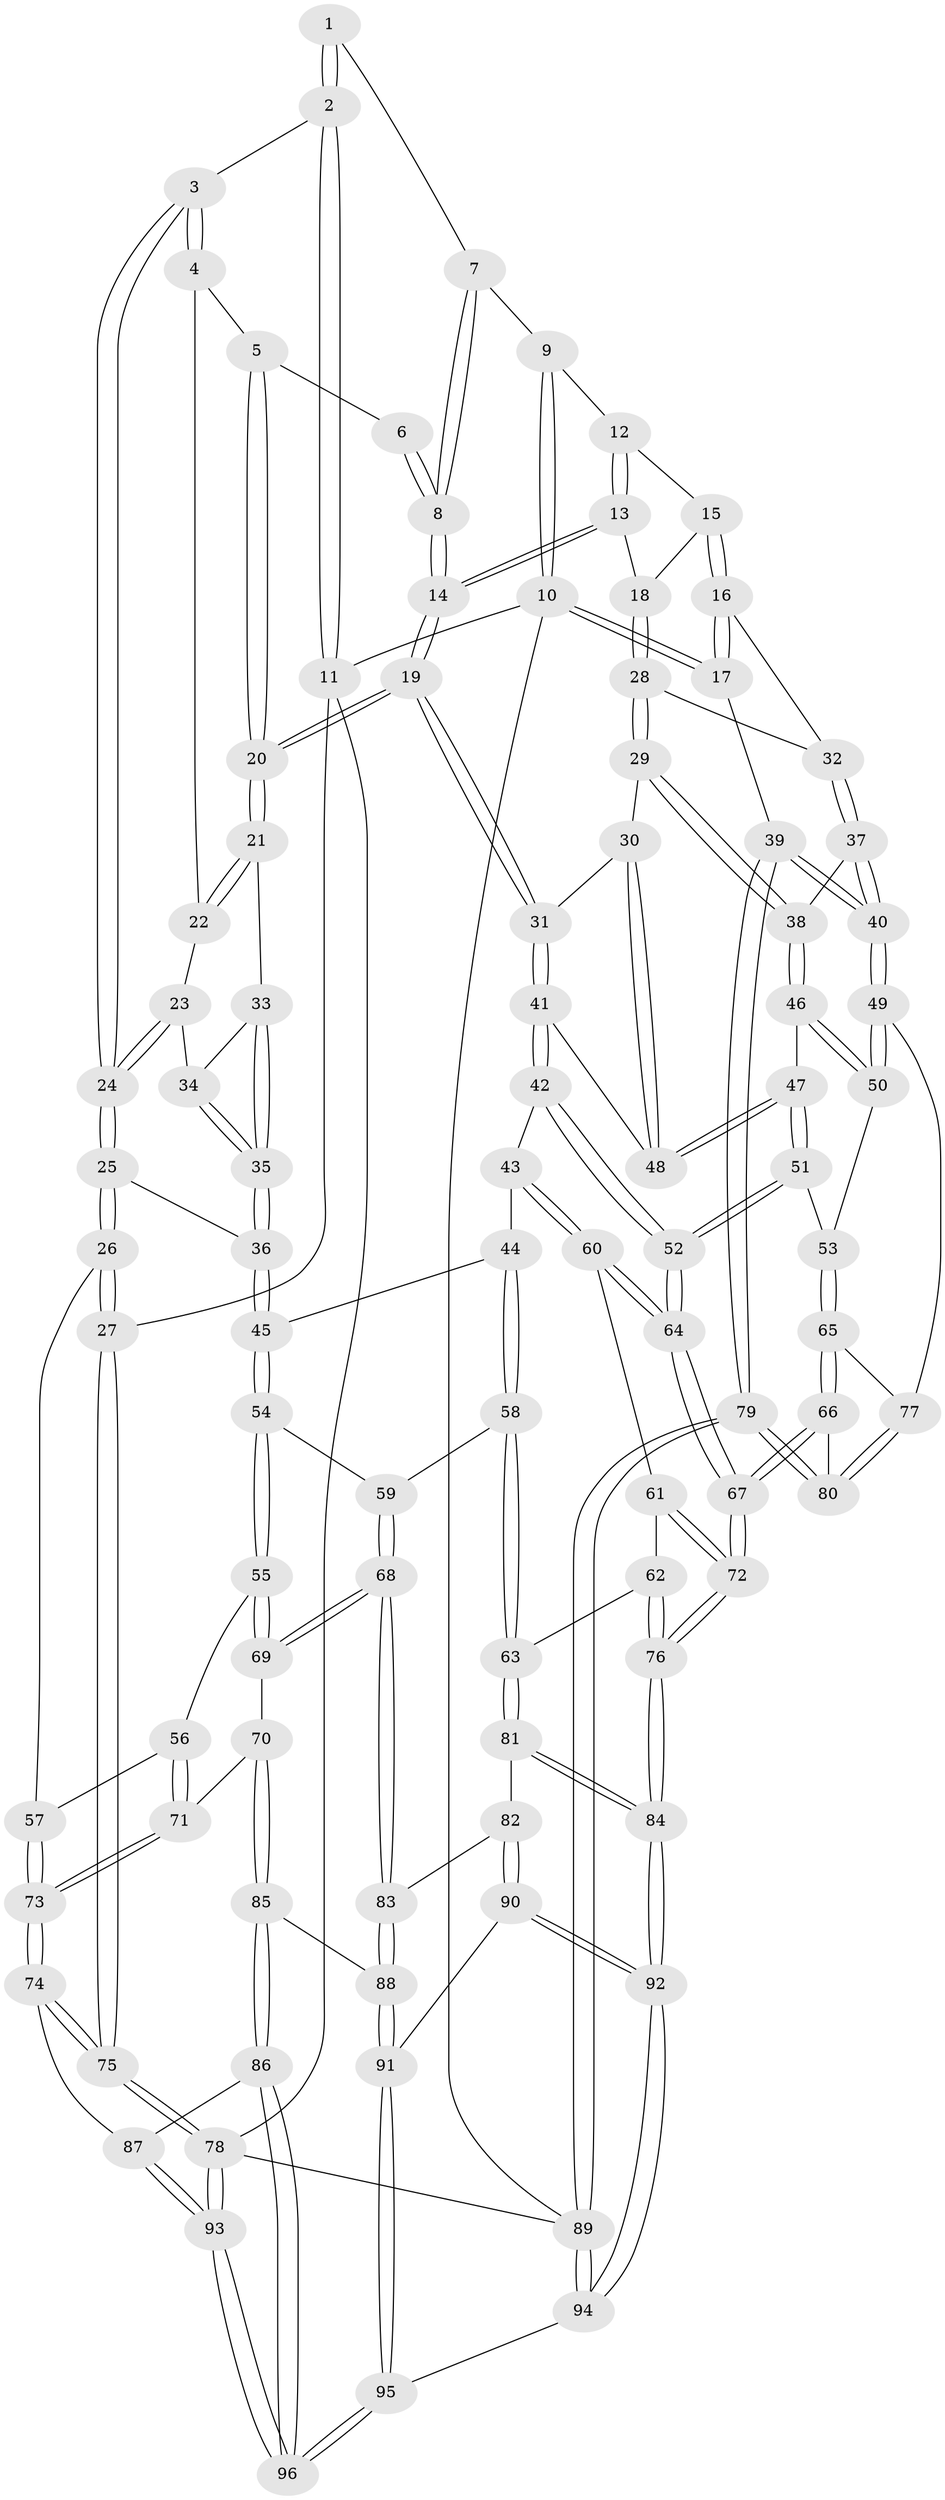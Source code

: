 // Generated by graph-tools (version 1.1) at 2025/51/03/09/25 03:51:10]
// undirected, 96 vertices, 237 edges
graph export_dot {
graph [start="1"]
  node [color=gray90,style=filled];
  1 [pos="+0.4990921752260576+0"];
  2 [pos="+0.07141471568209601+0"];
  3 [pos="+0.2770912856211179+0.12871582249604674"];
  4 [pos="+0.32368454734116703+0.13596995540892942"];
  5 [pos="+0.4324473223129342+0.12310590839025265"];
  6 [pos="+0.48018873042615773+0"];
  7 [pos="+0.7367103425173499+0"];
  8 [pos="+0.5867708687066224+0.1762881024778773"];
  9 [pos="+0.773425955488607+0"];
  10 [pos="+1+0"];
  11 [pos="+0+0"];
  12 [pos="+0.7855340891009432+0"];
  13 [pos="+0.6946518960218073+0.18751707375149906"];
  14 [pos="+0.5774374117398972+0.23117278168544086"];
  15 [pos="+0.8405721529765386+0.022833770338566605"];
  16 [pos="+1+0.19481201035203713"];
  17 [pos="+1+0.22813438000937736"];
  18 [pos="+0.8193118138520592+0.2064060905575225"];
  19 [pos="+0.5677808209609336+0.24538408190172173"];
  20 [pos="+0.5420731821850356+0.24255492528808104"];
  21 [pos="+0.5314321768628429+0.24755417340192454"];
  22 [pos="+0.3840339465484751+0.22506467775558991"];
  23 [pos="+0.3535160401910557+0.28698818797580156"];
  24 [pos="+0.23273682849719177+0.25786108090934684"];
  25 [pos="+0.21848422498352363+0.2727484925264195"];
  26 [pos="+0.0011177143706524273+0.3961176295079704"];
  27 [pos="+0+0.37548005699361076"];
  28 [pos="+0.8328474890233574+0.23965643836972134"];
  29 [pos="+0.7994274738523476+0.29969497014471924"];
  30 [pos="+0.789486711783513+0.3058946971950606"];
  31 [pos="+0.6195418386819842+0.3376691865941872"];
  32 [pos="+0.8955838764971922+0.24847403503344034"];
  33 [pos="+0.5045691636147165+0.26688309291155093"];
  34 [pos="+0.3632262199127088+0.2942625399670607"];
  35 [pos="+0.38839576792377717+0.428827690468529"];
  36 [pos="+0.3843955440453992+0.4440288902209314"];
  37 [pos="+0.9241096909202601+0.3249526902335618"];
  38 [pos="+0.870652032365861+0.38421454034218316"];
  39 [pos="+1+0.502747342410161"];
  40 [pos="+1+0.5029994695704928"];
  41 [pos="+0.616767471325009+0.3917974315446083"];
  42 [pos="+0.6057891220266333+0.41459534561606787"];
  43 [pos="+0.5659737334020056+0.4595453448874749"];
  44 [pos="+0.49451628908881634+0.47214530301325475"];
  45 [pos="+0.3848439432246719+0.45190818977369307"];
  46 [pos="+0.8878176668022717+0.4369200996944044"];
  47 [pos="+0.7820364057800189+0.45935208586745746"];
  48 [pos="+0.7805443948695904+0.4576424894992019"];
  49 [pos="+1+0.5181872348076999"];
  50 [pos="+1+0.5140696081011809"];
  51 [pos="+0.7700123698602891+0.5427525531285253"];
  52 [pos="+0.7409120129561199+0.5741448370614608"];
  53 [pos="+0.8529545594307323+0.5524250031334249"];
  54 [pos="+0.3146780562230232+0.5227322308595826"];
  55 [pos="+0.2999255961160741+0.5256577311478088"];
  56 [pos="+0.09577431625734513+0.4611360500602104"];
  57 [pos="+0.004093943977241259+0.39855739091195325"];
  58 [pos="+0.47393981527260404+0.6410940836703651"];
  59 [pos="+0.33984673644590013+0.5513444591051305"];
  60 [pos="+0.5924593472066327+0.5669678253492884"];
  61 [pos="+0.5613793959776634+0.6092604515519251"];
  62 [pos="+0.5418208533439937+0.6270397387932637"];
  63 [pos="+0.4805004297261905+0.651122937546559"];
  64 [pos="+0.7237376052464123+0.6196560706545323"];
  65 [pos="+0.8343535040061602+0.6849814868944636"];
  66 [pos="+0.7815648024764698+0.7425268110512169"];
  67 [pos="+0.7481372884241742+0.7433248408617085"];
  68 [pos="+0.3746507593016846+0.730280758024084"];
  69 [pos="+0.2547626108115977+0.6907302965272065"];
  70 [pos="+0.22203973522591475+0.7143180119987466"];
  71 [pos="+0.16686958648802785+0.705528741402398"];
  72 [pos="+0.735619343540112+0.7545491454928817"];
  73 [pos="+0.09251081884027175+0.7510958269431153"];
  74 [pos="+0.08909066948357872+0.7546883849951112"];
  75 [pos="+0+0.79530605121031"];
  76 [pos="+0.6937334237311261+0.798052635493189"];
  77 [pos="+1+0.534865260811716"];
  78 [pos="+0+1"];
  79 [pos="+1+1"];
  80 [pos="+0.8882606591935012+0.7868065262594405"];
  81 [pos="+0.46641603337649384+0.7171181601096855"];
  82 [pos="+0.44460207713140826+0.7317004151618017"];
  83 [pos="+0.38685535454588654+0.7400893101774427"];
  84 [pos="+0.672841111786752+0.8268394092111753"];
  85 [pos="+0.25942224533734715+0.8592640115980381"];
  86 [pos="+0.23849457060586912+0.878264334909056"];
  87 [pos="+0.12918724057131087+0.8338416624369752"];
  88 [pos="+0.32215424334527404+0.85314636999758"];
  89 [pos="+1+1"];
  90 [pos="+0.46364419719391486+0.8844336619985212"];
  91 [pos="+0.41377226537059303+0.9242128307249137"];
  92 [pos="+0.6646178052714731+0.8660107281614062"];
  93 [pos="+0+1"];
  94 [pos="+0.7176085932947767+1"];
  95 [pos="+0.41628238614886676+1"];
  96 [pos="+0.11056763941009976+1"];
  1 -- 2;
  1 -- 2;
  1 -- 7;
  2 -- 3;
  2 -- 11;
  2 -- 11;
  3 -- 4;
  3 -- 4;
  3 -- 24;
  3 -- 24;
  4 -- 5;
  4 -- 22;
  5 -- 6;
  5 -- 20;
  5 -- 20;
  6 -- 8;
  6 -- 8;
  7 -- 8;
  7 -- 8;
  7 -- 9;
  8 -- 14;
  8 -- 14;
  9 -- 10;
  9 -- 10;
  9 -- 12;
  10 -- 11;
  10 -- 17;
  10 -- 17;
  10 -- 89;
  11 -- 27;
  11 -- 78;
  12 -- 13;
  12 -- 13;
  12 -- 15;
  13 -- 14;
  13 -- 14;
  13 -- 18;
  14 -- 19;
  14 -- 19;
  15 -- 16;
  15 -- 16;
  15 -- 18;
  16 -- 17;
  16 -- 17;
  16 -- 32;
  17 -- 39;
  18 -- 28;
  18 -- 28;
  19 -- 20;
  19 -- 20;
  19 -- 31;
  19 -- 31;
  20 -- 21;
  20 -- 21;
  21 -- 22;
  21 -- 22;
  21 -- 33;
  22 -- 23;
  23 -- 24;
  23 -- 24;
  23 -- 34;
  24 -- 25;
  24 -- 25;
  25 -- 26;
  25 -- 26;
  25 -- 36;
  26 -- 27;
  26 -- 27;
  26 -- 57;
  27 -- 75;
  27 -- 75;
  28 -- 29;
  28 -- 29;
  28 -- 32;
  29 -- 30;
  29 -- 38;
  29 -- 38;
  30 -- 31;
  30 -- 48;
  30 -- 48;
  31 -- 41;
  31 -- 41;
  32 -- 37;
  32 -- 37;
  33 -- 34;
  33 -- 35;
  33 -- 35;
  34 -- 35;
  34 -- 35;
  35 -- 36;
  35 -- 36;
  36 -- 45;
  36 -- 45;
  37 -- 38;
  37 -- 40;
  37 -- 40;
  38 -- 46;
  38 -- 46;
  39 -- 40;
  39 -- 40;
  39 -- 79;
  39 -- 79;
  40 -- 49;
  40 -- 49;
  41 -- 42;
  41 -- 42;
  41 -- 48;
  42 -- 43;
  42 -- 52;
  42 -- 52;
  43 -- 44;
  43 -- 60;
  43 -- 60;
  44 -- 45;
  44 -- 58;
  44 -- 58;
  45 -- 54;
  45 -- 54;
  46 -- 47;
  46 -- 50;
  46 -- 50;
  47 -- 48;
  47 -- 48;
  47 -- 51;
  47 -- 51;
  49 -- 50;
  49 -- 50;
  49 -- 77;
  50 -- 53;
  51 -- 52;
  51 -- 52;
  51 -- 53;
  52 -- 64;
  52 -- 64;
  53 -- 65;
  53 -- 65;
  54 -- 55;
  54 -- 55;
  54 -- 59;
  55 -- 56;
  55 -- 69;
  55 -- 69;
  56 -- 57;
  56 -- 71;
  56 -- 71;
  57 -- 73;
  57 -- 73;
  58 -- 59;
  58 -- 63;
  58 -- 63;
  59 -- 68;
  59 -- 68;
  60 -- 61;
  60 -- 64;
  60 -- 64;
  61 -- 62;
  61 -- 72;
  61 -- 72;
  62 -- 63;
  62 -- 76;
  62 -- 76;
  63 -- 81;
  63 -- 81;
  64 -- 67;
  64 -- 67;
  65 -- 66;
  65 -- 66;
  65 -- 77;
  66 -- 67;
  66 -- 67;
  66 -- 80;
  67 -- 72;
  67 -- 72;
  68 -- 69;
  68 -- 69;
  68 -- 83;
  68 -- 83;
  69 -- 70;
  70 -- 71;
  70 -- 85;
  70 -- 85;
  71 -- 73;
  71 -- 73;
  72 -- 76;
  72 -- 76;
  73 -- 74;
  73 -- 74;
  74 -- 75;
  74 -- 75;
  74 -- 87;
  75 -- 78;
  75 -- 78;
  76 -- 84;
  76 -- 84;
  77 -- 80;
  77 -- 80;
  78 -- 93;
  78 -- 93;
  78 -- 89;
  79 -- 80;
  79 -- 80;
  79 -- 89;
  79 -- 89;
  81 -- 82;
  81 -- 84;
  81 -- 84;
  82 -- 83;
  82 -- 90;
  82 -- 90;
  83 -- 88;
  83 -- 88;
  84 -- 92;
  84 -- 92;
  85 -- 86;
  85 -- 86;
  85 -- 88;
  86 -- 87;
  86 -- 96;
  86 -- 96;
  87 -- 93;
  87 -- 93;
  88 -- 91;
  88 -- 91;
  89 -- 94;
  89 -- 94;
  90 -- 91;
  90 -- 92;
  90 -- 92;
  91 -- 95;
  91 -- 95;
  92 -- 94;
  92 -- 94;
  93 -- 96;
  93 -- 96;
  94 -- 95;
  95 -- 96;
  95 -- 96;
}
